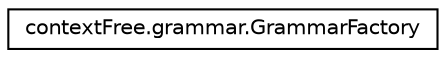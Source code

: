 digraph G
{
  edge [fontname="Helvetica",fontsize="10",labelfontname="Helvetica",labelfontsize="10"];
  node [fontname="Helvetica",fontsize="10",shape=record];
  rankdir="LR";
  Node1 [label="contextFree.grammar.GrammarFactory",height=0.2,width=0.4,color="black", fillcolor="white", style="filled",URL="$classcontext_free_1_1grammar_1_1_grammar_factory.html",tooltip="An object factory that create a correct instance of grammar."];
}
